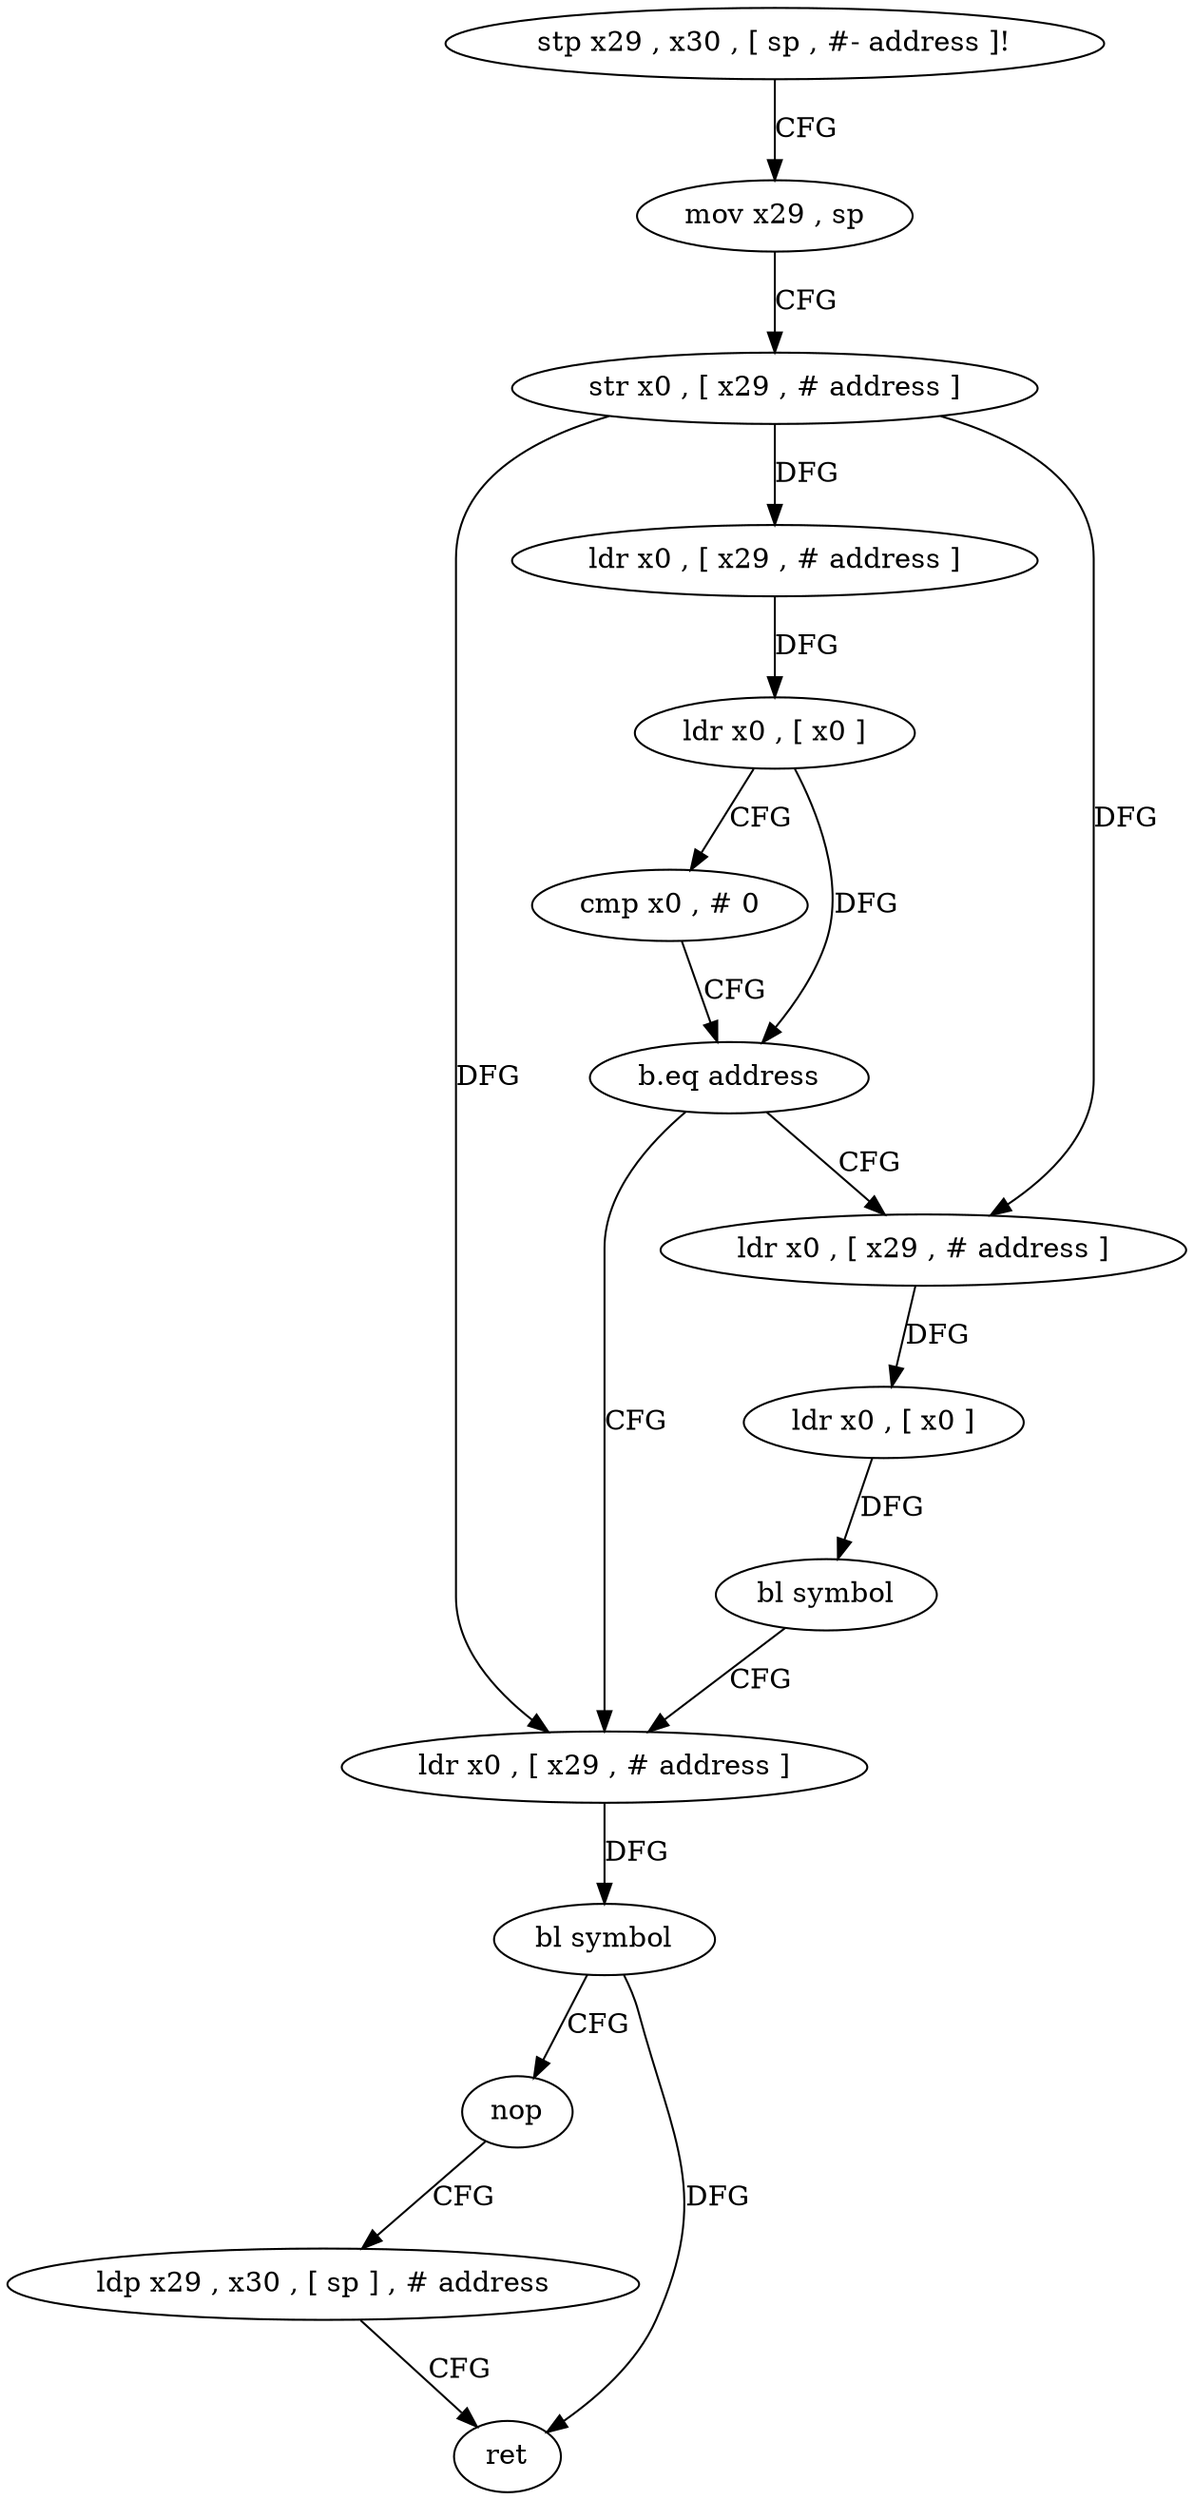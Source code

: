 digraph "func" {
"136316" [label = "stp x29 , x30 , [ sp , #- address ]!" ]
"136320" [label = "mov x29 , sp" ]
"136324" [label = "str x0 , [ x29 , # address ]" ]
"136328" [label = "ldr x0 , [ x29 , # address ]" ]
"136332" [label = "ldr x0 , [ x0 ]" ]
"136336" [label = "cmp x0 , # 0" ]
"136340" [label = "b.eq address" ]
"136356" [label = "ldr x0 , [ x29 , # address ]" ]
"136344" [label = "ldr x0 , [ x29 , # address ]" ]
"136360" [label = "bl symbol" ]
"136364" [label = "nop" ]
"136368" [label = "ldp x29 , x30 , [ sp ] , # address" ]
"136372" [label = "ret" ]
"136348" [label = "ldr x0 , [ x0 ]" ]
"136352" [label = "bl symbol" ]
"136316" -> "136320" [ label = "CFG" ]
"136320" -> "136324" [ label = "CFG" ]
"136324" -> "136328" [ label = "DFG" ]
"136324" -> "136356" [ label = "DFG" ]
"136324" -> "136344" [ label = "DFG" ]
"136328" -> "136332" [ label = "DFG" ]
"136332" -> "136336" [ label = "CFG" ]
"136332" -> "136340" [ label = "DFG" ]
"136336" -> "136340" [ label = "CFG" ]
"136340" -> "136356" [ label = "CFG" ]
"136340" -> "136344" [ label = "CFG" ]
"136356" -> "136360" [ label = "DFG" ]
"136344" -> "136348" [ label = "DFG" ]
"136360" -> "136364" [ label = "CFG" ]
"136360" -> "136372" [ label = "DFG" ]
"136364" -> "136368" [ label = "CFG" ]
"136368" -> "136372" [ label = "CFG" ]
"136348" -> "136352" [ label = "DFG" ]
"136352" -> "136356" [ label = "CFG" ]
}
